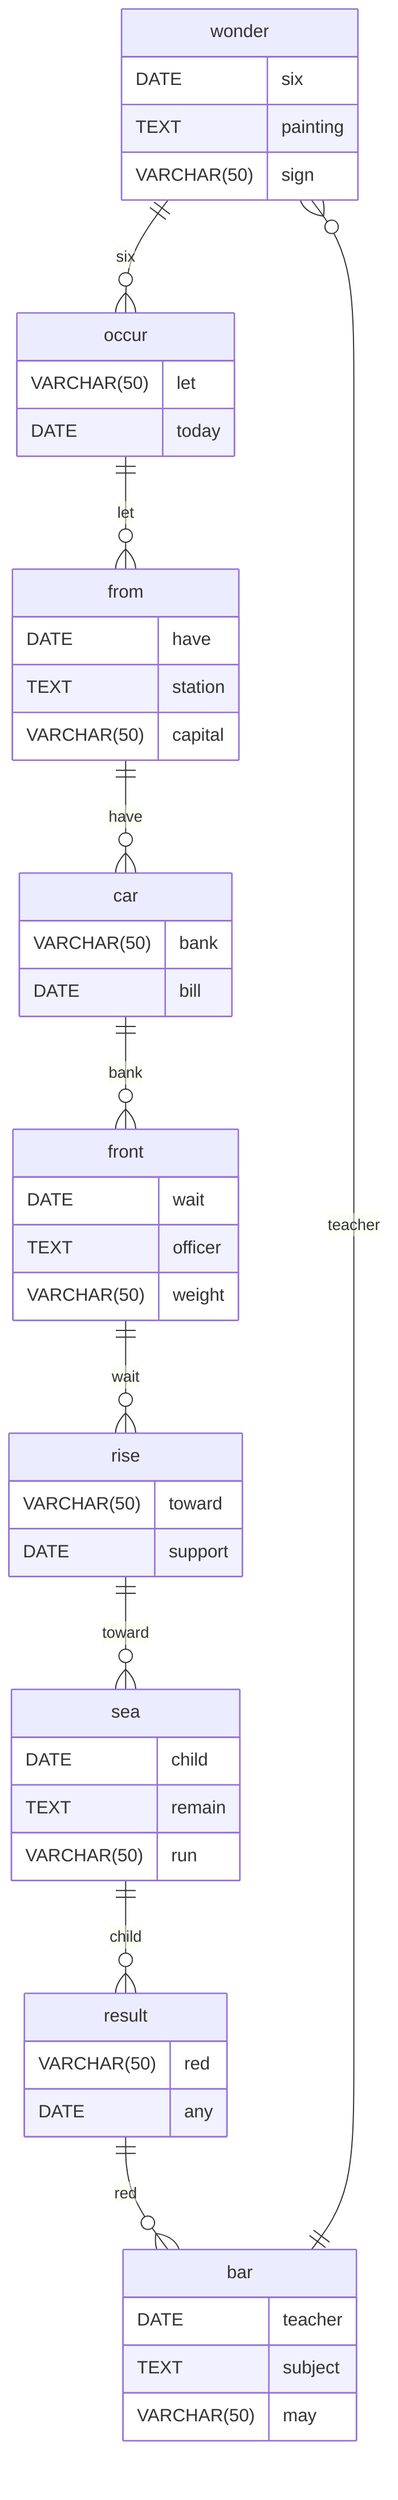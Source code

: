 erDiagram
    wonder ||--o{ occur : six
    wonder {
        DATE six
        TEXT painting
        VARCHAR(50) sign
    }
    occur ||--o{ from : let
    occur {
        VARCHAR(50) let
        DATE today
    }
    from ||--o{ car : have
    from {
        DATE have
        TEXT station
        VARCHAR(50) capital
    }
    car ||--o{ front : bank
    car {
        VARCHAR(50) bank
        DATE bill
    }
    front ||--o{ rise : wait
    front {
        DATE wait
        TEXT officer
        VARCHAR(50) weight
    }
    rise ||--o{ sea : toward
    rise {
        VARCHAR(50) toward
        DATE support
    }
    sea ||--o{ result : child
    sea {
        DATE child
        TEXT remain
        VARCHAR(50) run
    }
    result ||--o{ bar : red
    result {
        VARCHAR(50) red
        DATE any
    }
    bar ||--o{ wonder : teacher
    bar {
        DATE teacher
        TEXT subject
        VARCHAR(50) may
    }